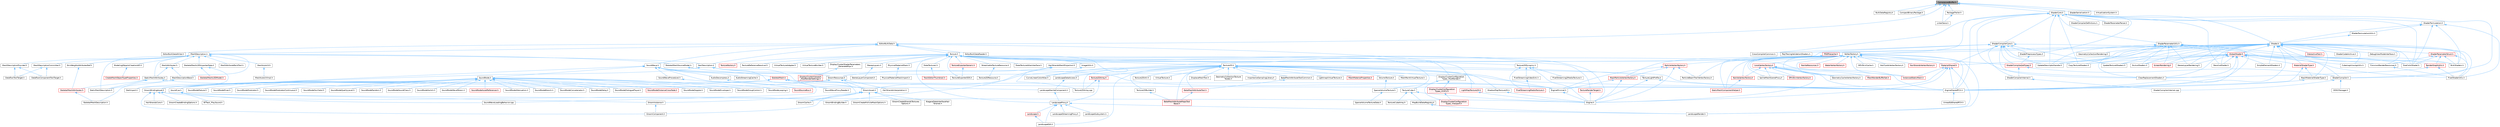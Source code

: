 digraph "CompressedBuffer.h"
{
 // INTERACTIVE_SVG=YES
 // LATEX_PDF_SIZE
  bgcolor="transparent";
  edge [fontname=Helvetica,fontsize=10,labelfontname=Helvetica,labelfontsize=10];
  node [fontname=Helvetica,fontsize=10,shape=box,height=0.2,width=0.4];
  Node1 [id="Node000001",label="CompressedBuffer.h",height=0.2,width=0.4,color="gray40", fillcolor="grey60", style="filled", fontcolor="black",tooltip=" "];
  Node1 -> Node2 [id="edge1_Node000001_Node000002",dir="back",color="steelblue1",style="solid",tooltip=" "];
  Node2 [id="Node000002",label="BulkDataRegistry.h",height=0.2,width=0.4,color="grey40", fillcolor="white", style="filled",URL="$da/db4/BulkDataRegistry_8h.html",tooltip=" "];
  Node1 -> Node3 [id="edge2_Node000001_Node000003",dir="back",color="steelblue1",style="solid",tooltip=" "];
  Node3 [id="Node000003",label="CompactBinaryPackage.h",height=0.2,width=0.4,color="grey40", fillcolor="white", style="filled",URL="$de/d7e/CompactBinaryPackage_8h.html",tooltip=" "];
  Node1 -> Node4 [id="edge3_Node000001_Node000004",dir="back",color="steelblue1",style="solid",tooltip=" "];
  Node4 [id="Node000004",label="EditorBulkData.h",height=0.2,width=0.4,color="grey40", fillcolor="white", style="filled",URL="$d1/d85/EditorBulkData_8h.html",tooltip=" "];
  Node4 -> Node5 [id="edge4_Node000004_Node000005",dir="back",color="steelblue1",style="solid",tooltip=" "];
  Node5 [id="Node000005",label="EditorBulkDataReader.h",height=0.2,width=0.4,color="grey40", fillcolor="white", style="filled",URL="$d0/d95/EditorBulkDataReader_8h.html",tooltip=" "];
  Node4 -> Node6 [id="edge5_Node000004_Node000006",dir="back",color="steelblue1",style="solid",tooltip=" "];
  Node6 [id="Node000006",label="EditorBulkDataWriter.h",height=0.2,width=0.4,color="grey40", fillcolor="white", style="filled",URL="$de/ddd/EditorBulkDataWriter_8h.html",tooltip=" "];
  Node4 -> Node7 [id="edge6_Node000004_Node000007",dir="back",color="steelblue1",style="solid",tooltip=" "];
  Node7 [id="Node000007",label="HairDescription.h",height=0.2,width=0.4,color="grey40", fillcolor="white", style="filled",URL="$df/d27/HairDescription_8h.html",tooltip=" "];
  Node7 -> Node8 [id="edge7_Node000007_Node000008",dir="back",color="steelblue1",style="solid",tooltip=" "];
  Node8 [id="Node000008",label="GroomAsset.h",height=0.2,width=0.4,color="grey40", fillcolor="white", style="filled",URL="$d8/df1/GroomAsset_8h.html",tooltip=" "];
  Node8 -> Node9 [id="edge8_Node000008_Node000009",dir="back",color="steelblue1",style="solid",tooltip=" "];
  Node9 [id="Node000009",label="GroomCache.h",height=0.2,width=0.4,color="grey40", fillcolor="white", style="filled",URL="$d7/d6e/GroomCache_8h.html",tooltip=" "];
  Node8 -> Node10 [id="edge9_Node000008_Node000010",dir="back",color="steelblue1",style="solid",tooltip=" "];
  Node10 [id="Node000010",label="GroomComponent.h",height=0.2,width=0.4,color="grey40", fillcolor="white", style="filled",URL="$de/d2e/GroomComponent_8h.html",tooltip=" "];
  Node8 -> Node11 [id="edge10_Node000008_Node000011",dir="back",color="steelblue1",style="solid",tooltip=" "];
  Node11 [id="Node000011",label="GroomCreateFollicleMaskOptions.h",height=0.2,width=0.4,color="grey40", fillcolor="white", style="filled",URL="$d7/d8b/GroomCreateFollicleMaskOptions_8h.html",tooltip=" "];
  Node8 -> Node12 [id="edge11_Node000008_Node000012",dir="back",color="steelblue1",style="solid",tooltip=" "];
  Node12 [id="Node000012",label="GroomCreateStrandsTextures\lOptions.h",height=0.2,width=0.4,color="grey40", fillcolor="white", style="filled",URL="$da/dfc/GroomCreateStrandsTexturesOptions_8h.html",tooltip=" "];
  Node8 -> Node13 [id="edge12_Node000008_Node000013",dir="back",color="steelblue1",style="solid",tooltip=" "];
  Node13 [id="Node000013",label="GroomInstance.h",height=0.2,width=0.4,color="grey40", fillcolor="white", style="filled",URL="$dd/d47/GroomInstance_8h.html",tooltip=" "];
  Node13 -> Node10 [id="edge13_Node000013_Node000010",dir="back",color="steelblue1",style="solid",tooltip=" "];
  Node8 -> Node14 [id="edge14_Node000008_Node000014",dir="back",color="steelblue1",style="solid",tooltip=" "];
  Node14 [id="Node000014",label="NiagaraDataInterfaceHair\lStrands.h",height=0.2,width=0.4,color="grey40", fillcolor="white", style="filled",URL="$da/dd2/NiagaraDataInterfaceHairStrands_8h.html",tooltip=" "];
  Node7 -> Node15 [id="edge15_Node000007_Node000015",dir="back",color="steelblue1",style="solid",tooltip=" "];
  Node15 [id="Node000015",label="GroomBindingAsset.h",height=0.2,width=0.4,color="grey40", fillcolor="white", style="filled",URL="$de/d26/GroomBindingAsset_8h.html",tooltip=" "];
  Node15 -> Node16 [id="edge16_Node000015_Node000016",dir="back",color="steelblue1",style="solid",tooltip=" "];
  Node16 [id="Node000016",label="GroomBindingBuilder.h",height=0.2,width=0.4,color="grey40", fillcolor="white", style="filled",URL="$d2/d2f/GroomBindingBuilder_8h.html",tooltip=" "];
  Node15 -> Node10 [id="edge17_Node000015_Node000010",dir="back",color="steelblue1",style="solid",tooltip=" "];
  Node15 -> Node17 [id="edge18_Node000015_Node000017",dir="back",color="steelblue1",style="solid",tooltip=" "];
  Node17 [id="Node000017",label="GroomCreateBindingOptions.h",height=0.2,width=0.4,color="grey40", fillcolor="white", style="filled",URL="$d5/dba/GroomCreateBindingOptions_8h.html",tooltip=" "];
  Node15 -> Node13 [id="edge19_Node000015_Node000013",dir="back",color="steelblue1",style="solid",tooltip=" "];
  Node15 -> Node18 [id="edge20_Node000015_Node000018",dir="back",color="steelblue1",style="solid",tooltip=" "];
  Node18 [id="Node000018",label="HairStrandsCore.h",height=0.2,width=0.4,color="grey40", fillcolor="white", style="filled",URL="$d7/def/HairStrandsCore_8h.html",tooltip=" "];
  Node7 -> Node9 [id="edge21_Node000007_Node000009",dir="back",color="steelblue1",style="solid",tooltip=" "];
  Node7 -> Node19 [id="edge22_Node000007_Node000019",dir="back",color="steelblue1",style="solid",tooltip=" "];
  Node19 [id="Node000019",label="GroomResources.h",height=0.2,width=0.4,color="grey40", fillcolor="white", style="filled",URL="$d0/d70/GroomResources_8h.html",tooltip=" "];
  Node19 -> Node8 [id="edge23_Node000019_Node000008",dir="back",color="steelblue1",style="solid",tooltip=" "];
  Node19 -> Node15 [id="edge24_Node000019_Node000015",dir="back",color="steelblue1",style="solid",tooltip=" "];
  Node19 -> Node20 [id="edge25_Node000019_Node000020",dir="back",color="steelblue1",style="solid",tooltip=" "];
  Node20 [id="Node000020",label="HairStrandsInterpolation.h",height=0.2,width=0.4,color="grey40", fillcolor="white", style="filled",URL="$de/dab/HairStrandsInterpolation_8h.html",tooltip=" "];
  Node4 -> Node21 [id="edge26_Node000004_Node000021",dir="back",color="steelblue1",style="solid",tooltip=" "];
  Node21 [id="Node000021",label="MeshDescription.h",height=0.2,width=0.4,color="grey40", fillcolor="white", style="filled",URL="$d5/d91/MeshDescription_8h.html",tooltip=" "];
  Node21 -> Node7 [id="edge27_Node000021_Node000007",dir="back",color="steelblue1",style="solid",tooltip=" "];
  Node21 -> Node22 [id="edge28_Node000021_Node000022",dir="back",color="steelblue1",style="solid",tooltip=" "];
  Node22 [id="Node000022",label="MeshAttributePaintTool.h",height=0.2,width=0.4,color="grey40", fillcolor="white", style="filled",URL="$d3/d29/MeshAttributePaintTool_8h.html",tooltip=" "];
  Node21 -> Node23 [id="edge29_Node000021_Node000023",dir="back",color="steelblue1",style="solid",tooltip=" "];
  Node23 [id="Node000023",label="MeshAttributes.h",height=0.2,width=0.4,color="grey40", fillcolor="white", style="filled",URL="$d8/d64/MeshAttributes_8h.html",tooltip=" "];
  Node23 -> Node24 [id="edge30_Node000023_Node000024",dir="back",color="steelblue1",style="solid",tooltip=" "];
  Node24 [id="Node000024",label="MeshDescriptionBase.h",height=0.2,width=0.4,color="grey40", fillcolor="white", style="filled",URL="$d3/d3c/MeshDescriptionBase_8h.html",tooltip=" "];
  Node24 -> Node25 [id="edge31_Node000024_Node000025",dir="back",color="steelblue1",style="solid",tooltip=" "];
  Node25 [id="Node000025",label="SkeletalMeshDescription.h",height=0.2,width=0.4,color="grey40", fillcolor="white", style="filled",URL="$d3/d6a/SkeletalMeshDescription_8h.html",tooltip=" "];
  Node24 -> Node26 [id="edge32_Node000024_Node000026",dir="back",color="steelblue1",style="solid",tooltip=" "];
  Node26 [id="Node000026",label="StaticMeshDescription.h",height=0.2,width=0.4,color="grey40", fillcolor="white", style="filled",URL="$d5/d71/StaticMeshDescription_8h.html",tooltip=" "];
  Node23 -> Node27 [id="edge33_Node000023_Node000027",dir="back",color="steelblue1",style="solid",tooltip=" "];
  Node27 [id="Node000027",label="StaticMeshAttributes.h",height=0.2,width=0.4,color="grey40", fillcolor="white", style="filled",URL="$dd/db4/StaticMeshAttributes_8h.html",tooltip=" "];
  Node27 -> Node28 [id="edge34_Node000027_Node000028",dir="back",color="steelblue1",style="solid",tooltip=" "];
  Node28 [id="Node000028",label="LandscapeNaniteComponent.h",height=0.2,width=0.4,color="grey40", fillcolor="white", style="filled",URL="$d0/de5/LandscapeNaniteComponent_8h.html",tooltip=" "];
  Node28 -> Node29 [id="edge35_Node000028_Node000029",dir="back",color="steelblue1",style="solid",tooltip=" "];
  Node29 [id="Node000029",label="LandscapeProxy.h",height=0.2,width=0.4,color="grey40", fillcolor="white", style="filled",URL="$db/dae/LandscapeProxy_8h.html",tooltip=" "];
  Node29 -> Node30 [id="edge36_Node000029_Node000030",dir="back",color="steelblue1",style="solid",tooltip=" "];
  Node30 [id="Node000030",label="Landscape.h",height=0.2,width=0.4,color="red", fillcolor="#FFF0F0", style="filled",URL="$d5/dd6/Landscape_8h.html",tooltip=" "];
  Node30 -> Node31 [id="edge37_Node000030_Node000031",dir="back",color="steelblue1",style="solid",tooltip=" "];
  Node31 [id="Node000031",label="LandscapeEdit.h",height=0.2,width=0.4,color="grey40", fillcolor="white", style="filled",URL="$df/d61/LandscapeEdit_8h.html",tooltip=" "];
  Node29 -> Node31 [id="edge38_Node000029_Node000031",dir="back",color="steelblue1",style="solid",tooltip=" "];
  Node29 -> Node36 [id="edge39_Node000029_Node000036",dir="back",color="steelblue1",style="solid",tooltip=" "];
  Node36 [id="Node000036",label="LandscapeRender.h",height=0.2,width=0.4,color="grey40", fillcolor="white", style="filled",URL="$df/d67/LandscapeRender_8h.html",tooltip=" "];
  Node29 -> Node37 [id="edge40_Node000029_Node000037",dir="back",color="steelblue1",style="solid",tooltip=" "];
  Node37 [id="Node000037",label="LandscapeStreamingProxy.h",height=0.2,width=0.4,color="grey40", fillcolor="white", style="filled",URL="$de/d5a/LandscapeStreamingProxy_8h.html",tooltip=" "];
  Node29 -> Node38 [id="edge41_Node000029_Node000038",dir="back",color="steelblue1",style="solid",tooltip=" "];
  Node38 [id="Node000038",label="LandscapeSubsystem.h",height=0.2,width=0.4,color="grey40", fillcolor="white", style="filled",URL="$d7/ddd/LandscapeSubsystem_8h.html",tooltip=" "];
  Node27 -> Node39 [id="edge42_Node000027_Node000039",dir="back",color="steelblue1",style="solid",tooltip=" "];
  Node39 [id="Node000039",label="SkeletalMeshAttributes.h",height=0.2,width=0.4,color="red", fillcolor="#FFF0F0", style="filled",URL="$df/d3f/SkeletalMeshAttributes_8h.html",tooltip=" "];
  Node39 -> Node25 [id="edge43_Node000039_Node000025",dir="back",color="steelblue1",style="solid",tooltip=" "];
  Node27 -> Node26 [id="edge44_Node000027_Node000026",dir="back",color="steelblue1",style="solid",tooltip=" "];
  Node21 -> Node42 [id="edge45_Node000021_Node000042",dir="back",color="steelblue1",style="solid",tooltip=" "];
  Node42 [id="Node000042",label="MeshAutoUV.h",height=0.2,width=0.4,color="grey40", fillcolor="white", style="filled",URL="$d4/db4/MeshAutoUV_8h.html",tooltip=" "];
  Node42 -> Node43 [id="edge46_Node000042_Node000043",dir="back",color="steelblue1",style="solid",tooltip=" "];
  Node43 [id="Node000043",label="MeshAutoUVImpl.h",height=0.2,width=0.4,color="grey40", fillcolor="white", style="filled",URL="$d2/ddc/MeshAutoUVImpl_8h.html",tooltip=" "];
  Node21 -> Node24 [id="edge47_Node000021_Node000024",dir="back",color="steelblue1",style="solid",tooltip=" "];
  Node21 -> Node44 [id="edge48_Node000021_Node000044",dir="back",color="steelblue1",style="solid",tooltip=" "];
  Node44 [id="Node000044",label="MeshDescriptionCommitter.h",height=0.2,width=0.4,color="grey40", fillcolor="white", style="filled",URL="$d0/dae/MeshDescriptionCommitter_8h.html",tooltip=" "];
  Node44 -> Node45 [id="edge49_Node000044_Node000045",dir="back",color="steelblue1",style="solid",tooltip=" "];
  Node45 [id="Node000045",label="DataflowComponentToolTarget.h",height=0.2,width=0.4,color="grey40", fillcolor="white", style="filled",URL="$d4/de8/DataflowComponentToolTarget_8h.html",tooltip=" "];
  Node44 -> Node46 [id="edge50_Node000044_Node000046",dir="back",color="steelblue1",style="solid",tooltip=" "];
  Node46 [id="Node000046",label="DataflowToolTarget.h",height=0.2,width=0.4,color="grey40", fillcolor="white", style="filled",URL="$d3/dd6/DataflowToolTarget_8h.html",tooltip=" "];
  Node21 -> Node47 [id="edge51_Node000021_Node000047",dir="back",color="steelblue1",style="solid",tooltip=" "];
  Node47 [id="Node000047",label="MeshDescriptionProvider.h",height=0.2,width=0.4,color="grey40", fillcolor="white", style="filled",URL="$da/db2/MeshDescriptionProvider_8h.html",tooltip=" "];
  Node47 -> Node45 [id="edge52_Node000047_Node000045",dir="back",color="steelblue1",style="solid",tooltip=" "];
  Node47 -> Node46 [id="edge53_Node000047_Node000046",dir="back",color="steelblue1",style="solid",tooltip=" "];
  Node21 -> Node48 [id="edge54_Node000021_Node000048",dir="back",color="steelblue1",style="solid",tooltip=" "];
  Node48 [id="Node000048",label="ModelingObjectsCreationAPI.h",height=0.2,width=0.4,color="grey40", fillcolor="white", style="filled",URL="$df/d4c/ModelingObjectsCreationAPI_8h.html",tooltip=" "];
  Node48 -> Node49 [id="edge55_Node000048_Node000049",dir="back",color="steelblue1",style="solid",tooltip=" "];
  Node49 [id="Node000049",label="CreateMeshObjectTypeProperties.h",height=0.2,width=0.4,color="red", fillcolor="#FFF0F0", style="filled",URL="$d9/d04/CreateMeshObjectTypeProperties_8h.html",tooltip=" "];
  Node21 -> Node71 [id="edge56_Node000021_Node000071",dir="back",color="steelblue1",style="solid",tooltip=" "];
  Node71 [id="Node000071",label="SkeletalMeshLODImporterData.h",height=0.2,width=0.4,color="grey40", fillcolor="white", style="filled",URL="$de/dc6/SkeletalMeshLODImporterData_8h.html",tooltip=" "];
  Node71 -> Node72 [id="edge57_Node000071_Node000072",dir="back",color="steelblue1",style="solid",tooltip=" "];
  Node72 [id="Node000072",label="SkelImport.h",height=0.2,width=0.4,color="grey40", fillcolor="white", style="filled",URL="$d2/d8b/SkelImport_8h.html",tooltip=" "];
  Node71 -> Node73 [id="edge58_Node000071_Node000073",dir="back",color="steelblue1",style="solid",tooltip=" "];
  Node73 [id="Node000073",label="SkeletalMeshLODModel.h",height=0.2,width=0.4,color="red", fillcolor="#FFF0F0", style="filled",URL="$d2/d34/SkeletalMeshLODModel_8h.html",tooltip=" "];
  Node21 -> Node75 [id="edge59_Node000021_Node000075",dir="back",color="steelblue1",style="solid",tooltip=" "];
  Node75 [id="Node000075",label="SkeletalMeshSourceModel.h",height=0.2,width=0.4,color="grey40", fillcolor="white", style="filled",URL="$d0/dc6/SkeletalMeshSourceModel_8h.html",tooltip=" "];
  Node75 -> Node76 [id="edge60_Node000075_Node000076",dir="back",color="steelblue1",style="solid",tooltip=" "];
  Node76 [id="Node000076",label="SkeletalMesh.h",height=0.2,width=0.4,color="red", fillcolor="#FFF0F0", style="filled",URL="$d6/de7/SkeletalMesh_8h.html",tooltip=" "];
  Node76 -> Node83 [id="edge61_Node000076_Node000083",dir="back",color="steelblue1",style="solid",tooltip=" "];
  Node83 [id="Node000083",label="EngineMinimal.h",height=0.2,width=0.4,color="grey40", fillcolor="white", style="filled",URL="$d0/d2c/EngineMinimal_8h.html",tooltip=" "];
  Node83 -> Node84 [id="edge62_Node000083_Node000084",dir="back",color="steelblue1",style="solid",tooltip=" "];
  Node84 [id="Node000084",label="Engine.h",height=0.2,width=0.4,color="grey40", fillcolor="white", style="filled",URL="$d1/d34/Public_2Engine_8h.html",tooltip=" "];
  Node76 -> Node85 [id="edge63_Node000076_Node000085",dir="back",color="steelblue1",style="solid",tooltip=" "];
  Node85 [id="Node000085",label="EngineSharedPCH.h",height=0.2,width=0.4,color="grey40", fillcolor="white", style="filled",URL="$dc/dbb/EngineSharedPCH_8h.html",tooltip=" "];
  Node85 -> Node86 [id="edge64_Node000085_Node000086",dir="back",color="steelblue1",style="solid",tooltip=" "];
  Node86 [id="Node000086",label="UnrealEdSharedPCH.h",height=0.2,width=0.4,color="grey40", fillcolor="white", style="filled",URL="$d1/de6/UnrealEdSharedPCH_8h.html",tooltip=" "];
  Node76 -> Node8 [id="edge65_Node000076_Node000008",dir="back",color="steelblue1",style="solid",tooltip=" "];
  Node76 -> Node15 [id="edge66_Node000076_Node000015",dir="back",color="steelblue1",style="solid",tooltip=" "];
  Node76 -> Node72 [id="edge67_Node000076_Node000072",dir="back",color="steelblue1",style="solid",tooltip=" "];
  Node21 -> Node108 [id="edge68_Node000021_Node000108",dir="back",color="steelblue1",style="solid",tooltip=" "];
  Node108 [id="Node000108",label="SkinWeightsAttributesRef.h",height=0.2,width=0.4,color="grey40", fillcolor="white", style="filled",URL="$d8/dc2/SkinWeightsAttributesRef_8h.html",tooltip=" "];
  Node108 -> Node39 [id="edge69_Node000108_Node000039",dir="back",color="steelblue1",style="solid",tooltip=" "];
  Node21 -> Node27 [id="edge70_Node000021_Node000027",dir="back",color="steelblue1",style="solid",tooltip=" "];
  Node21 -> Node26 [id="edge71_Node000021_Node000026",dir="back",color="steelblue1",style="solid",tooltip=" "];
  Node4 -> Node109 [id="edge72_Node000004_Node000109",dir="back",color="steelblue1",style="solid",tooltip=" "];
  Node109 [id="Node000109",label="SoundWave.h",height=0.2,width=0.4,color="grey40", fillcolor="white", style="filled",URL="$d3/d6d/SoundWave_8h.html",tooltip=" "];
  Node109 -> Node110 [id="edge73_Node000109_Node000110",dir="back",color="steelblue1",style="solid",tooltip=" "];
  Node110 [id="Node000110",label="AudioDecompress.h",height=0.2,width=0.4,color="grey40", fillcolor="white", style="filled",URL="$d9/dfd/AudioDecompress_8h.html",tooltip=" "];
  Node110 -> Node111 [id="edge74_Node000110_Node000111",dir="back",color="steelblue1",style="solid",tooltip=" "];
  Node111 [id="Node000111",label="SoundWaveProxyReader.h",height=0.2,width=0.4,color="grey40", fillcolor="white", style="filled",URL="$d1/d23/SoundWaveProxyReader_8h.html",tooltip=" "];
  Node109 -> Node112 [id="edge75_Node000109_Node000112",dir="back",color="steelblue1",style="solid",tooltip=" "];
  Node112 [id="Node000112",label="AudioStreamingCache.h",height=0.2,width=0.4,color="grey40", fillcolor="white", style="filled",URL="$d2/dc1/AudioStreamingCache_8h.html",tooltip=" "];
  Node109 -> Node83 [id="edge76_Node000109_Node000083",dir="back",color="steelblue1",style="solid",tooltip=" "];
  Node109 -> Node85 [id="edge77_Node000109_Node000085",dir="back",color="steelblue1",style="solid",tooltip=" "];
  Node109 -> Node113 [id="edge78_Node000109_Node000113",dir="back",color="steelblue1",style="solid",tooltip=" "];
  Node113 [id="Node000113",label="SoundCue.h",height=0.2,width=0.4,color="grey40", fillcolor="white", style="filled",URL="$d8/d0b/SoundCue_8h.html",tooltip=" "];
  Node113 -> Node114 [id="edge79_Node000113_Node000114",dir="back",color="steelblue1",style="solid",tooltip=" "];
  Node114 [id="Node000114",label="BTTask_PlaySound.h",height=0.2,width=0.4,color="grey40", fillcolor="white", style="filled",URL="$d8/d54/BTTask__PlaySound_8h.html",tooltip=" "];
  Node113 -> Node84 [id="edge80_Node000113_Node000084",dir="back",color="steelblue1",style="solid",tooltip=" "];
  Node113 -> Node115 [id="edge81_Node000113_Node000115",dir="back",color="steelblue1",style="solid",tooltip=" "];
  Node115 [id="Node000115",label="SoundWaveLoadingBehavior.cpp",height=0.2,width=0.4,color="grey40", fillcolor="white", style="filled",URL="$d7/d95/SoundWaveLoadingBehavior_8cpp.html",tooltip=" "];
  Node109 -> Node116 [id="edge82_Node000109_Node000116",dir="back",color="steelblue1",style="solid",tooltip=" "];
  Node116 [id="Node000116",label="SoundNode.h",height=0.2,width=0.4,color="grey40", fillcolor="white", style="filled",URL="$da/d8b/SoundNode_8h.html",tooltip=" "];
  Node116 -> Node113 [id="edge83_Node000116_Node000113",dir="back",color="steelblue1",style="solid",tooltip=" "];
  Node116 -> Node117 [id="edge84_Node000116_Node000117",dir="back",color="steelblue1",style="solid",tooltip=" "];
  Node117 [id="Node000117",label="SoundNodeAssetReferencer.h",height=0.2,width=0.4,color="red", fillcolor="#FFF0F0", style="filled",URL="$d8/d71/SoundNodeAssetReferencer_8h.html",tooltip=" "];
  Node116 -> Node119 [id="edge85_Node000116_Node000119",dir="back",color="steelblue1",style="solid",tooltip=" "];
  Node119 [id="Node000119",label="SoundNodeAttenuation.h",height=0.2,width=0.4,color="grey40", fillcolor="white", style="filled",URL="$d0/d9d/SoundNodeAttenuation_8h.html",tooltip=" "];
  Node116 -> Node120 [id="edge86_Node000116_Node000120",dir="back",color="steelblue1",style="solid",tooltip=" "];
  Node120 [id="Node000120",label="SoundNodeBranch.h",height=0.2,width=0.4,color="grey40", fillcolor="white", style="filled",URL="$da/d79/SoundNodeBranch_8h.html",tooltip=" "];
  Node116 -> Node121 [id="edge87_Node000116_Node000121",dir="back",color="steelblue1",style="solid",tooltip=" "];
  Node121 [id="Node000121",label="SoundNodeConcatenator.h",height=0.2,width=0.4,color="grey40", fillcolor="white", style="filled",URL="$da/d65/SoundNodeConcatenator_8h.html",tooltip=" "];
  Node116 -> Node122 [id="edge88_Node000116_Node000122",dir="back",color="steelblue1",style="solid",tooltip=" "];
  Node122 [id="Node000122",label="SoundNodeDelay.h",height=0.2,width=0.4,color="grey40", fillcolor="white", style="filled",URL="$d2/d23/SoundNodeDelay_8h.html",tooltip=" "];
  Node116 -> Node123 [id="edge89_Node000116_Node000123",dir="back",color="steelblue1",style="solid",tooltip=" "];
  Node123 [id="Node000123",label="SoundNodeDialoguePlayer.h",height=0.2,width=0.4,color="grey40", fillcolor="white", style="filled",URL="$d5/dd3/SoundNodeDialoguePlayer_8h.html",tooltip=" "];
  Node116 -> Node124 [id="edge90_Node000116_Node000124",dir="back",color="steelblue1",style="solid",tooltip=" "];
  Node124 [id="Node000124",label="SoundNodeDistanceCrossFade.h",height=0.2,width=0.4,color="red", fillcolor="#FFF0F0", style="filled",URL="$df/da7/SoundNodeDistanceCrossFade_8h.html",tooltip=" "];
  Node116 -> Node126 [id="edge91_Node000116_Node000126",dir="back",color="steelblue1",style="solid",tooltip=" "];
  Node126 [id="Node000126",label="SoundNodeDoppler.h",height=0.2,width=0.4,color="grey40", fillcolor="white", style="filled",URL="$d1/d51/SoundNodeDoppler_8h.html",tooltip=" "];
  Node116 -> Node127 [id="edge92_Node000116_Node000127",dir="back",color="steelblue1",style="solid",tooltip=" "];
  Node127 [id="Node000127",label="SoundNodeEnveloper.h",height=0.2,width=0.4,color="grey40", fillcolor="white", style="filled",URL="$d8/db7/SoundNodeEnveloper_8h.html",tooltip=" "];
  Node116 -> Node128 [id="edge93_Node000116_Node000128",dir="back",color="steelblue1",style="solid",tooltip=" "];
  Node128 [id="Node000128",label="SoundNodeGroupControl.h",height=0.2,width=0.4,color="grey40", fillcolor="white", style="filled",URL="$d6/db7/SoundNodeGroupControl_8h.html",tooltip=" "];
  Node116 -> Node129 [id="edge94_Node000116_Node000129",dir="back",color="steelblue1",style="solid",tooltip=" "];
  Node129 [id="Node000129",label="SoundNodeLooping.h",height=0.2,width=0.4,color="grey40", fillcolor="white", style="filled",URL="$d5/dcc/SoundNodeLooping_8h.html",tooltip=" "];
  Node116 -> Node130 [id="edge95_Node000116_Node000130",dir="back",color="steelblue1",style="solid",tooltip=" "];
  Node130 [id="Node000130",label="SoundNodeMature.h",height=0.2,width=0.4,color="grey40", fillcolor="white", style="filled",URL="$d0/d81/SoundNodeMature_8h.html",tooltip=" "];
  Node116 -> Node131 [id="edge96_Node000116_Node000131",dir="back",color="steelblue1",style="solid",tooltip=" "];
  Node131 [id="Node000131",label="SoundNodeMixer.h",height=0.2,width=0.4,color="grey40", fillcolor="white", style="filled",URL="$d5/d94/SoundNodeMixer_8h.html",tooltip=" "];
  Node116 -> Node132 [id="edge97_Node000116_Node000132",dir="back",color="steelblue1",style="solid",tooltip=" "];
  Node132 [id="Node000132",label="SoundNodeModulator.h",height=0.2,width=0.4,color="grey40", fillcolor="white", style="filled",URL="$d6/dab/SoundNodeModulator_8h.html",tooltip=" "];
  Node116 -> Node133 [id="edge98_Node000116_Node000133",dir="back",color="steelblue1",style="solid",tooltip=" "];
  Node133 [id="Node000133",label="SoundNodeModulatorContinuous.h",height=0.2,width=0.4,color="grey40", fillcolor="white", style="filled",URL="$d4/ddb/SoundNodeModulatorContinuous_8h.html",tooltip=" "];
  Node116 -> Node134 [id="edge99_Node000116_Node000134",dir="back",color="steelblue1",style="solid",tooltip=" "];
  Node134 [id="Node000134",label="SoundNodeOscillator.h",height=0.2,width=0.4,color="grey40", fillcolor="white", style="filled",URL="$d4/d80/SoundNodeOscillator_8h.html",tooltip=" "];
  Node116 -> Node135 [id="edge100_Node000116_Node000135",dir="back",color="steelblue1",style="solid",tooltip=" "];
  Node135 [id="Node000135",label="SoundNodeQualityLevel.h",height=0.2,width=0.4,color="grey40", fillcolor="white", style="filled",URL="$db/d51/SoundNodeQualityLevel_8h.html",tooltip=" "];
  Node116 -> Node136 [id="edge101_Node000116_Node000136",dir="back",color="steelblue1",style="solid",tooltip=" "];
  Node136 [id="Node000136",label="SoundNodeRandom.h",height=0.2,width=0.4,color="grey40", fillcolor="white", style="filled",URL="$da/d39/SoundNodeRandom_8h.html",tooltip=" "];
  Node116 -> Node137 [id="edge102_Node000116_Node000137",dir="back",color="steelblue1",style="solid",tooltip=" "];
  Node137 [id="Node000137",label="SoundNodeSoundClass.h",height=0.2,width=0.4,color="grey40", fillcolor="white", style="filled",URL="$d8/dd0/SoundNodeSoundClass_8h.html",tooltip=" "];
  Node116 -> Node138 [id="edge103_Node000116_Node000138",dir="back",color="steelblue1",style="solid",tooltip=" "];
  Node138 [id="Node000138",label="SoundNodeSwitch.h",height=0.2,width=0.4,color="grey40", fillcolor="white", style="filled",URL="$d2/de4/SoundNodeSwitch_8h.html",tooltip=" "];
  Node116 -> Node139 [id="edge104_Node000116_Node000139",dir="back",color="steelblue1",style="solid",tooltip=" "];
  Node139 [id="Node000139",label="SoundNodeWaveParam.h",height=0.2,width=0.4,color="grey40", fillcolor="white", style="filled",URL="$d4/d82/SoundNodeWaveParam_8h.html",tooltip=" "];
  Node109 -> Node115 [id="edge105_Node000109_Node000115",dir="back",color="steelblue1",style="solid",tooltip=" "];
  Node109 -> Node140 [id="edge106_Node000109_Node000140",dir="back",color="steelblue1",style="solid",tooltip=" "];
  Node140 [id="Node000140",label="SoundWaveProcedural.h",height=0.2,width=0.4,color="grey40", fillcolor="white", style="filled",URL="$d8/d4f/SoundWaveProcedural_8h.html",tooltip=" "];
  Node140 -> Node141 [id="edge107_Node000140_Node000141",dir="back",color="steelblue1",style="solid",tooltip=" "];
  Node141 [id="Node000141",label="SoundSourceBus.h",height=0.2,width=0.4,color="red", fillcolor="#FFF0F0", style="filled",URL="$d3/d51/SoundSourceBus_8h.html",tooltip=" "];
  Node4 -> Node147 [id="edge108_Node000004_Node000147",dir="back",color="steelblue1",style="solid",tooltip=" "];
  Node147 [id="Node000147",label="SparseVolumeTexture.h",height=0.2,width=0.4,color="grey40", fillcolor="white", style="filled",URL="$d4/df8/SparseVolumeTexture_8h.html",tooltip=" "];
  Node147 -> Node148 [id="edge109_Node000147_Node000148",dir="back",color="steelblue1",style="solid",tooltip=" "];
  Node148 [id="Node000148",label="SparseVolumeTextureData.h",height=0.2,width=0.4,color="grey40", fillcolor="white", style="filled",URL="$db/dcc/SparseVolumeTextureData_8h.html",tooltip=" "];
  Node4 -> Node149 [id="edge110_Node000004_Node000149",dir="back",color="steelblue1",style="solid",tooltip=" "];
  Node149 [id="Node000149",label="Texture.h",height=0.2,width=0.4,color="grey40", fillcolor="white", style="filled",URL="$d9/dbf/Texture_8h.html",tooltip=" "];
  Node149 -> Node150 [id="edge111_Node000149_Node000150",dir="back",color="steelblue1",style="solid",tooltip=" "];
  Node150 [id="Node000150",label="CurveLinearColorAtlas.h",height=0.2,width=0.4,color="grey40", fillcolor="white", style="filled",URL="$dd/d63/CurveLinearColorAtlas_8h.html",tooltip=" "];
  Node149 -> Node151 [id="edge112_Node000149_Node000151",dir="back",color="steelblue1",style="solid",tooltip=" "];
  Node151 [id="Node000151",label="DisplayClusterConfiguration\lTypes_PostRender.h",height=0.2,width=0.4,color="grey40", fillcolor="white", style="filled",URL="$d1/d0d/DisplayClusterConfigurationTypes__PostRender_8h.html",tooltip=" "];
  Node151 -> Node152 [id="edge113_Node000151_Node000152",dir="back",color="steelblue1",style="solid",tooltip=" "];
  Node152 [id="Node000152",label="DisplayClusterConfiguration\lTypes_ICVFX.h",height=0.2,width=0.4,color="red", fillcolor="#FFF0F0", style="filled",URL="$d3/dc4/DisplayClusterConfigurationTypes__ICVFX_8h.html",tooltip=" "];
  Node152 -> Node163 [id="edge114_Node000152_Node000163",dir="back",color="steelblue1",style="solid",tooltip=" "];
  Node163 [id="Node000163",label="DisplayClusterConfiguration\lTypes_Viewport.h",height=0.2,width=0.4,color="red", fillcolor="#FFF0F0", style="filled",URL="$d1/d6b/DisplayClusterConfigurationTypes__Viewport_8h.html",tooltip=" "];
  Node151 -> Node163 [id="edge115_Node000151_Node000163",dir="back",color="steelblue1",style="solid",tooltip=" "];
  Node149 -> Node165 [id="edge116_Node000149_Node000165",dir="back",color="steelblue1",style="solid",tooltip=" "];
  Node165 [id="Node000165",label="DisplayClusterShaderParameters\l_GenerateMips.h",height=0.2,width=0.4,color="grey40", fillcolor="white", style="filled",URL="$dc/dec/DisplayClusterShaderParameters__GenerateMips_8h.html",tooltip=" "];
  Node165 -> Node166 [id="edge117_Node000165_Node000166",dir="back",color="steelblue1",style="solid",tooltip=" "];
  Node166 [id="Node000166",label="DisplayClusterViewport\l_PostRenderSettings.h",height=0.2,width=0.4,color="red", fillcolor="#FFF0F0", style="filled",URL="$df/dfc/DisplayClusterViewport__PostRenderSettings_8h.html",tooltip=" "];
  Node149 -> Node84 [id="edge118_Node000149_Node000084",dir="back",color="steelblue1",style="solid",tooltip=" "];
  Node149 -> Node85 [id="edge119_Node000149_Node000085",dir="back",color="steelblue1",style="solid",tooltip=" "];
  Node149 -> Node172 [id="edge120_Node000149_Node000172",dir="back",color="steelblue1",style="solid",tooltip=" "];
  Node172 [id="Node000172",label="IStereoLayers.h",height=0.2,width=0.4,color="grey40", fillcolor="white", style="filled",URL="$dd/d40/IStereoLayers_8h.html",tooltip=" "];
  Node172 -> Node173 [id="edge121_Node000172_Node000173",dir="back",color="steelblue1",style="solid",tooltip=" "];
  Node173 [id="Node000173",label="StereoLayerComponent.h",height=0.2,width=0.4,color="grey40", fillcolor="white", style="filled",URL="$db/d10/StereoLayerComponent_8h.html",tooltip=" "];
  Node149 -> Node174 [id="edge122_Node000149_Node000174",dir="back",color="steelblue1",style="solid",tooltip=" "];
  Node174 [id="Node000174",label="ImageUtils.h",height=0.2,width=0.4,color="grey40", fillcolor="white", style="filled",URL="$d7/dc9/ImageUtils_8h.html",tooltip=" "];
  Node174 -> Node175 [id="edge123_Node000174_Node000175",dir="back",color="steelblue1",style="solid",tooltip=" "];
  Node175 [id="Node000175",label="Texture2DArray.cpp",height=0.2,width=0.4,color="grey40", fillcolor="white", style="filled",URL="$d7/d13/Texture2DArray_8cpp.html",tooltip=" "];
  Node149 -> Node29 [id="edge124_Node000149_Node000029",dir="back",color="steelblue1",style="solid",tooltip=" "];
  Node149 -> Node176 [id="edge125_Node000149_Node000176",dir="back",color="steelblue1",style="solid",tooltip=" "];
  Node176 [id="Node000176",label="PhysicalMaterialMask.h",height=0.2,width=0.4,color="grey40", fillcolor="white", style="filled",URL="$da/df8/PhysicalMaterialMask_8h.html",tooltip=" "];
  Node176 -> Node177 [id="edge126_Node000176_Node000177",dir="back",color="steelblue1",style="solid",tooltip=" "];
  Node177 [id="Node000177",label="PhysicalMaterialMaskImport.h",height=0.2,width=0.4,color="grey40", fillcolor="white", style="filled",URL="$d8/de7/PhysicalMaterialMaskImport_8h.html",tooltip=" "];
  Node149 -> Node178 [id="edge127_Node000149_Node000178",dir="back",color="steelblue1",style="solid",tooltip=" "];
  Node178 [id="Node000178",label="SlateTextureAtlasInterface.h",height=0.2,width=0.4,color="grey40", fillcolor="white", style="filled",URL="$d0/d3a/SlateTextureAtlasInterface_8h.html",tooltip=" "];
  Node149 -> Node179 [id="edge128_Node000149_Node000179",dir="back",color="steelblue1",style="solid",tooltip=" "];
  Node179 [id="Node000179",label="SlateTextures.h",height=0.2,width=0.4,color="grey40", fillcolor="white", style="filled",URL="$df/d06/SlateTextures_8h.html",tooltip=" "];
  Node179 -> Node180 [id="edge129_Node000179_Node000180",dir="back",color="steelblue1",style="solid",tooltip=" "];
  Node180 [id="Node000180",label="TrackEditorThumbnail.h",height=0.2,width=0.4,color="red", fillcolor="#FFF0F0", style="filled",URL="$d6/d44/TrackEditorThumbnail_8h.html",tooltip=" "];
  Node149 -> Node183 [id="edge130_Node000149_Node000183",dir="back",color="steelblue1",style="solid",tooltip=" "];
  Node183 [id="Node000183",label="StreamableTextureResource.h",height=0.2,width=0.4,color="grey40", fillcolor="white", style="filled",URL="$dd/d72/StreamableTextureResource_8h.html",tooltip=" "];
  Node183 -> Node184 [id="edge131_Node000183_Node000184",dir="back",color="steelblue1",style="solid",tooltip=" "];
  Node184 [id="Node000184",label="Texture2DResource.h",height=0.2,width=0.4,color="grey40", fillcolor="white", style="filled",URL="$d1/df7/Texture2DResource_8h.html",tooltip=" "];
  Node149 -> Node185 [id="edge132_Node000149_Node000185",dir="back",color="steelblue1",style="solid",tooltip=" "];
  Node185 [id="Node000185",label="Texture2D.h",height=0.2,width=0.4,color="grey40", fillcolor="white", style="filled",URL="$d5/d6f/Texture2D_8h.html",tooltip=" "];
  Node185 -> Node97 [id="edge133_Node000185_Node000097",dir="back",color="steelblue1",style="solid",tooltip=" "];
  Node97 [id="Node000097",label="BakeMeshAttributeMapsTool\lBase.h",height=0.2,width=0.4,color="red", fillcolor="#FFF0F0", style="filled",URL="$dc/d68/BakeMeshAttributeMapsToolBase_8h.html",tooltip=" "];
  Node185 -> Node96 [id="edge134_Node000185_Node000096",dir="back",color="steelblue1",style="solid",tooltip=" "];
  Node96 [id="Node000096",label="BakeMeshAttributeTool.h",height=0.2,width=0.4,color="red", fillcolor="#FFF0F0", style="filled",URL="$d0/d82/BakeMeshAttributeTool_8h.html",tooltip=" "];
  Node96 -> Node97 [id="edge135_Node000096_Node000097",dir="back",color="steelblue1",style="solid",tooltip=" "];
  Node185 -> Node186 [id="edge136_Node000185_Node000186",dir="back",color="steelblue1",style="solid",tooltip=" "];
  Node186 [id="Node000186",label="BakeMeshAttributeToolCommon.h",height=0.2,width=0.4,color="grey40", fillcolor="white", style="filled",URL="$d8/d75/BakeMeshAttributeToolCommon_8h.html",tooltip=" "];
  Node186 -> Node96 [id="edge137_Node000186_Node000096",dir="back",color="steelblue1",style="solid",tooltip=" "];
  Node185 -> Node150 [id="edge138_Node000185_Node000150",dir="back",color="steelblue1",style="solid",tooltip=" "];
  Node185 -> Node187 [id="edge139_Node000185_Node000187",dir="back",color="steelblue1",style="solid",tooltip=" "];
  Node187 [id="Node000187",label="DisplaceMeshTool.h",height=0.2,width=0.4,color="grey40", fillcolor="white", style="filled",URL="$da/d28/DisplaceMeshTool_8h.html",tooltip=" "];
  Node185 -> Node151 [id="edge140_Node000185_Node000151",dir="back",color="steelblue1",style="solid",tooltip=" "];
  Node185 -> Node83 [id="edge141_Node000185_Node000083",dir="back",color="steelblue1",style="solid",tooltip=" "];
  Node185 -> Node85 [id="edge142_Node000185_Node000085",dir="back",color="steelblue1",style="solid",tooltip=" "];
  Node185 -> Node188 [id="edge143_Node000185_Node000188",dir="back",color="steelblue1",style="solid",tooltip=" "];
  Node188 [id="Node000188",label="GeometryCollectionTexture\lNodes.h",height=0.2,width=0.4,color="grey40", fillcolor="white", style="filled",URL="$d5/d81/GeometryCollectionTextureNodes_8h.html",tooltip=" "];
  Node185 -> Node189 [id="edge144_Node000185_Node000189",dir="back",color="steelblue1",style="solid",tooltip=" "];
  Node189 [id="Node000189",label="ImportanceSamplingLibrary.h",height=0.2,width=0.4,color="grey40", fillcolor="white", style="filled",URL="$d4/dd0/ImportanceSamplingLibrary_8h.html",tooltip=" "];
  Node185 -> Node190 [id="edge145_Node000185_Node000190",dir="back",color="steelblue1",style="solid",tooltip=" "];
  Node190 [id="Node000190",label="LandscapeDataAccess.h",height=0.2,width=0.4,color="grey40", fillcolor="white", style="filled",URL="$d0/d23/LandscapeDataAccess_8h.html",tooltip=" "];
  Node190 -> Node28 [id="edge146_Node000190_Node000028",dir="back",color="steelblue1",style="solid",tooltip=" "];
  Node185 -> Node31 [id="edge147_Node000185_Node000031",dir="back",color="steelblue1",style="solid",tooltip=" "];
  Node185 -> Node191 [id="edge148_Node000185_Node000191",dir="back",color="steelblue1",style="solid",tooltip=" "];
  Node191 [id="Node000191",label="LightMapTexture2D.h",height=0.2,width=0.4,color="red", fillcolor="#FFF0F0", style="filled",URL="$d4/ddb/LightMapTexture2D_8h.html",tooltip=" "];
  Node191 -> Node84 [id="edge149_Node000191_Node000084",dir="back",color="steelblue1",style="solid",tooltip=" "];
  Node185 -> Node198 [id="edge150_Node000185_Node000198",dir="back",color="steelblue1",style="solid",tooltip=" "];
  Node198 [id="Node000198",label="LightmapVirtualTexture.h",height=0.2,width=0.4,color="grey40", fillcolor="white", style="filled",URL="$dc/d33/LightmapVirtualTexture_8h.html",tooltip=" "];
  Node185 -> Node199 [id="edge151_Node000185_Node000199",dir="back",color="steelblue1",style="solid",tooltip=" "];
  Node199 [id="Node000199",label="MeshMaterialProperties.h",height=0.2,width=0.4,color="red", fillcolor="#FFF0F0", style="filled",URL="$d3/dde/MeshMaterialProperties_8h.html",tooltip=" "];
  Node185 -> Node213 [id="edge152_Node000185_Node000213",dir="back",color="steelblue1",style="solid",tooltip=" "];
  Node213 [id="Node000213",label="MeshPaintVirtualTexture.h",height=0.2,width=0.4,color="grey40", fillcolor="white", style="filled",URL="$db/df0/MeshPaintVirtualTexture_8h.html",tooltip=" "];
  Node185 -> Node214 [id="edge153_Node000185_Node000214",dir="back",color="steelblue1",style="solid",tooltip=" "];
  Node214 [id="Node000214",label="ShadowMapTexture2D.h",height=0.2,width=0.4,color="grey40", fillcolor="white", style="filled",URL="$d3/db2/ShadowMapTexture2D_8h.html",tooltip=" "];
  Node214 -> Node84 [id="edge154_Node000214_Node000084",dir="back",color="steelblue1",style="solid",tooltip=" "];
  Node185 -> Node175 [id="edge155_Node000185_Node000175",dir="back",color="steelblue1",style="solid",tooltip=" "];
  Node185 -> Node215 [id="edge156_Node000185_Node000215",dir="back",color="steelblue1",style="solid",tooltip=" "];
  Node215 [id="Node000215",label="Texture2DArray.h",height=0.2,width=0.4,color="red", fillcolor="#FFF0F0", style="filled",URL="$d9/df3/Texture2DArray_8h.html",tooltip=" "];
  Node215 -> Node29 [id="edge157_Node000215_Node000029",dir="back",color="steelblue1",style="solid",tooltip=" "];
  Node215 -> Node175 [id="edge158_Node000215_Node000175",dir="back",color="steelblue1",style="solid",tooltip=" "];
  Node185 -> Node218 [id="edge159_Node000185_Node000218",dir="back",color="steelblue1",style="solid",tooltip=" "];
  Node218 [id="Node000218",label="Texture2DBuilder.h",height=0.2,width=0.4,color="grey40", fillcolor="white", style="filled",URL="$d9/d6e/Texture2DBuilder_8h.html",tooltip=" "];
  Node218 -> Node97 [id="edge160_Node000218_Node000097",dir="back",color="steelblue1",style="solid",tooltip=" "];
  Node185 -> Node219 [id="edge161_Node000185_Node000219",dir="back",color="steelblue1",style="solid",tooltip=" "];
  Node219 [id="Node000219",label="Texture2DUtil.h",height=0.2,width=0.4,color="grey40", fillcolor="white", style="filled",URL="$d5/d41/Texture2DUtil_8h.html",tooltip=" "];
  Node185 -> Node220 [id="edge162_Node000185_Node000220",dir="back",color="steelblue1",style="solid",tooltip=" "];
  Node220 [id="Node000220",label="TextureLightProfile.h",height=0.2,width=0.4,color="grey40", fillcolor="white", style="filled",URL="$de/dee/TextureLightProfile_8h.html",tooltip=" "];
  Node220 -> Node84 [id="edge163_Node000220_Node000084",dir="back",color="steelblue1",style="solid",tooltip=" "];
  Node220 -> Node85 [id="edge164_Node000220_Node000085",dir="back",color="steelblue1",style="solid",tooltip=" "];
  Node185 -> Node221 [id="edge165_Node000185_Node000221",dir="back",color="steelblue1",style="solid",tooltip=" "];
  Node221 [id="Node000221",label="VirtualTexture.h",height=0.2,width=0.4,color="grey40", fillcolor="white", style="filled",URL="$df/d43/VirtualTexture_8h.html",tooltip=" "];
  Node185 -> Node222 [id="edge166_Node000185_Node000222",dir="back",color="steelblue1",style="solid",tooltip=" "];
  Node222 [id="Node000222",label="VolumeTexture.h",height=0.2,width=0.4,color="grey40", fillcolor="white", style="filled",URL="$d5/d6a/VolumeTexture_8h.html",tooltip=" "];
  Node222 -> Node147 [id="edge167_Node000222_Node000147",dir="back",color="steelblue1",style="solid",tooltip=" "];
  Node149 -> Node223 [id="edge168_Node000149_Node000223",dir="back",color="steelblue1",style="solid",tooltip=" "];
  Node223 [id="Node000223",label="Texture2DDynamic.h",height=0.2,width=0.4,color="grey40", fillcolor="white", style="filled",URL="$db/da2/Texture2DDynamic_8h.html",tooltip=" "];
  Node223 -> Node84 [id="edge169_Node000223_Node000084",dir="back",color="steelblue1",style="solid",tooltip=" "];
  Node223 -> Node224 [id="edge170_Node000223_Node000224",dir="back",color="steelblue1",style="solid",tooltip=" "];
  Node224 [id="Node000224",label="PixelStreaming2MediaTexture.h",height=0.2,width=0.4,color="grey40", fillcolor="white", style="filled",URL="$d6/d20/PixelStreaming2MediaTexture_8h.html",tooltip=" "];
  Node223 -> Node225 [id="edge171_Node000223_Node000225",dir="back",color="steelblue1",style="solid",tooltip=" "];
  Node225 [id="Node000225",label="PixelStreamingMediaTexture.h",height=0.2,width=0.4,color="red", fillcolor="#FFF0F0", style="filled",URL="$dc/d93/PixelStreamingMediaTexture_8h.html",tooltip=" "];
  Node223 -> Node227 [id="edge172_Node000223_Node000227",dir="back",color="steelblue1",style="solid",tooltip=" "];
  Node227 [id="Node000227",label="PixelStreamingVideoSink.h",height=0.2,width=0.4,color="grey40", fillcolor="white", style="filled",URL="$da/deb/PixelStreamingVideoSink_8h.html",tooltip=" "];
  Node227 -> Node225 [id="edge173_Node000227_Node000225",dir="back",color="steelblue1",style="solid",tooltip=" "];
  Node149 -> Node228 [id="edge174_Node000149_Node000228",dir="back",color="steelblue1",style="solid",tooltip=" "];
  Node228 [id="Node000228",label="TextureCube.h",height=0.2,width=0.4,color="grey40", fillcolor="white", style="filled",URL="$d2/d5c/TextureCube_8h.html",tooltip=" "];
  Node228 -> Node84 [id="edge175_Node000228_Node000084",dir="back",color="steelblue1",style="solid",tooltip=" "];
  Node228 -> Node197 [id="edge176_Node000228_Node000197",dir="back",color="steelblue1",style="solid",tooltip=" "];
  Node197 [id="Node000197",label="MapBuildDataRegistry.h",height=0.2,width=0.4,color="grey40", fillcolor="white", style="filled",URL="$df/dac/MapBuildDataRegistry_8h.html",tooltip=" "];
  Node197 -> Node36 [id="edge177_Node000197_Node000036",dir="back",color="steelblue1",style="solid",tooltip=" "];
  Node228 -> Node229 [id="edge178_Node000228_Node000229",dir="back",color="steelblue1",style="solid",tooltip=" "];
  Node229 [id="Node000229",label="TextureCubeArray.h",height=0.2,width=0.4,color="grey40", fillcolor="white", style="filled",URL="$d6/d53/TextureCubeArray_8h.html",tooltip=" "];
  Node149 -> Node230 [id="edge179_Node000149_Node000230",dir="back",color="steelblue1",style="solid",tooltip=" "];
  Node230 [id="Node000230",label="TextureExporterDDS.h",height=0.2,width=0.4,color="grey40", fillcolor="white", style="filled",URL="$de/df9/TextureExporterDDS_8h.html",tooltip=" "];
  Node149 -> Node231 [id="edge180_Node000149_Node000231",dir="back",color="steelblue1",style="solid",tooltip=" "];
  Node231 [id="Node000231",label="TextureExporterGeneric.h",height=0.2,width=0.4,color="red", fillcolor="#FFF0F0", style="filled",URL="$df/d87/TextureExporterGeneric_8h.html",tooltip=" "];
  Node231 -> Node230 [id="edge181_Node000231_Node000230",dir="back",color="steelblue1",style="solid",tooltip=" "];
  Node149 -> Node237 [id="edge182_Node000149_Node000237",dir="back",color="steelblue1",style="solid",tooltip=" "];
  Node237 [id="Node000237",label="TextureFactory.h",height=0.2,width=0.4,color="red", fillcolor="#FFF0F0", style="filled",URL="$d2/d8e/TextureFactory_8h.html",tooltip=" "];
  Node149 -> Node240 [id="edge183_Node000149_Node000240",dir="back",color="steelblue1",style="solid",tooltip=" "];
  Node240 [id="Node000240",label="TextureReferenceResolver.h",height=0.2,width=0.4,color="grey40", fillcolor="white", style="filled",URL="$db/d3c/TextureReferenceResolver_8h.html",tooltip=" "];
  Node149 -> Node241 [id="edge184_Node000149_Node000241",dir="back",color="steelblue1",style="solid",tooltip=" "];
  Node241 [id="Node000241",label="TextureRenderTarget.h",height=0.2,width=0.4,color="red", fillcolor="#FFF0F0", style="filled",URL="$d0/df6/TextureRenderTarget_8h.html",tooltip=" "];
  Node241 -> Node84 [id="edge185_Node000241_Node000084",dir="back",color="steelblue1",style="solid",tooltip=" "];
  Node149 -> Node251 [id="edge186_Node000149_Node000251",dir="back",color="steelblue1",style="solid",tooltip=" "];
  Node251 [id="Node000251",label="VirtualTextureAdapter.h",height=0.2,width=0.4,color="grey40", fillcolor="white", style="filled",URL="$dd/d62/VirtualTextureAdapter_8h.html",tooltip=" "];
  Node149 -> Node252 [id="edge187_Node000149_Node000252",dir="back",color="steelblue1",style="solid",tooltip=" "];
  Node252 [id="Node000252",label="VirtualTextureBuilder.h",height=0.2,width=0.4,color="grey40", fillcolor="white", style="filled",URL="$d2/de2/VirtualTextureBuilder_8h.html",tooltip=" "];
  Node1 -> Node253 [id="edge188_Node000001_Node000253",dir="back",color="steelblue1",style="solid",tooltip=" "];
  Node253 [id="Node000253",label="LinkerSave.h",height=0.2,width=0.4,color="grey40", fillcolor="white", style="filled",URL="$d5/d31/LinkerSave_8h.html",tooltip=" "];
  Node1 -> Node254 [id="edge189_Node000001_Node000254",dir="back",color="steelblue1",style="solid",tooltip=" "];
  Node254 [id="Node000254",label="PackageTrailer.h",height=0.2,width=0.4,color="grey40", fillcolor="white", style="filled",URL="$d5/d12/PackageTrailer_8h.html",tooltip=" "];
  Node254 -> Node253 [id="edge190_Node000254_Node000253",dir="back",color="steelblue1",style="solid",tooltip=" "];
  Node1 -> Node255 [id="edge191_Node000001_Node000255",dir="back",color="steelblue1",style="solid",tooltip=" "];
  Node255 [id="Node000255",label="ShaderCore.h",height=0.2,width=0.4,color="grey40", fillcolor="white", style="filled",URL="$d2/dc9/ShaderCore_8h.html",tooltip=" "];
  Node255 -> Node256 [id="edge192_Node000255_Node000256",dir="back",color="steelblue1",style="solid",tooltip=" "];
  Node256 [id="Node000256",label="ClearReplacementShaders.h",height=0.2,width=0.4,color="grey40", fillcolor="white", style="filled",URL="$d9/d4e/ClearReplacementShaders_8h.html",tooltip=" "];
  Node255 -> Node257 [id="edge193_Node000255_Node000257",dir="back",color="steelblue1",style="solid",tooltip=" "];
  Node257 [id="Node000257",label="CopyTextureShaders.h",height=0.2,width=0.4,color="grey40", fillcolor="white", style="filled",URL="$dc/d7f/CopyTextureShaders_8h.html",tooltip=" "];
  Node255 -> Node258 [id="edge194_Node000255_Node000258",dir="back",color="steelblue1",style="solid",tooltip=" "];
  Node258 [id="Node000258",label="CrossCompilerCommon.h",height=0.2,width=0.4,color="grey40", fillcolor="white", style="filled",URL="$d4/d2c/CrossCompilerCommon_8h.html",tooltip=" "];
  Node255 -> Node85 [id="edge195_Node000255_Node000085",dir="back",color="steelblue1",style="solid",tooltip=" "];
  Node255 -> Node259 [id="edge196_Node000255_Node000259",dir="back",color="steelblue1",style="solid",tooltip=" "];
  Node259 [id="Node000259",label="OneColorShader.h",height=0.2,width=0.4,color="grey40", fillcolor="white", style="filled",URL="$dc/d2c/OneColorShader_8h.html",tooltip=" "];
  Node255 -> Node260 [id="edge197_Node000255_Node000260",dir="back",color="steelblue1",style="solid",tooltip=" "];
  Node260 [id="Node000260",label="ResolveShader.h",height=0.2,width=0.4,color="grey40", fillcolor="white", style="filled",URL="$d0/d1c/ResolveShader_8h.html",tooltip=" "];
  Node255 -> Node261 [id="edge198_Node000255_Node000261",dir="back",color="steelblue1",style="solid",tooltip=" "];
  Node261 [id="Node000261",label="Shader.h",height=0.2,width=0.4,color="grey40", fillcolor="white", style="filled",URL="$d2/dac/Shader_8h.html",tooltip=" "];
  Node261 -> Node262 [id="edge199_Node000261_Node000262",dir="back",color="steelblue1",style="solid",tooltip=" "];
  Node262 [id="Node000262",label="BinkShaders.h",height=0.2,width=0.4,color="grey40", fillcolor="white", style="filled",URL="$d8/d97/BinkShaders_8h.html",tooltip=" "];
  Node261 -> Node256 [id="edge200_Node000261_Node000256",dir="back",color="steelblue1",style="solid",tooltip=" "];
  Node261 -> Node263 [id="edge201_Node000261_Node000263",dir="back",color="steelblue1",style="solid",tooltip=" "];
  Node263 [id="Node000263",label="CommonRenderResources.h",height=0.2,width=0.4,color="grey40", fillcolor="white", style="filled",URL="$d3/d27/CommonRenderResources_8h.html",tooltip=" "];
  Node263 -> Node264 [id="edge202_Node000263_Node000264",dir="back",color="steelblue1",style="solid",tooltip=" "];
  Node264 [id="Node000264",label="PixelShaderUtils.h",height=0.2,width=0.4,color="grey40", fillcolor="white", style="filled",URL="$d1/dc7/PixelShaderUtils_8h.html",tooltip=" "];
  Node261 -> Node257 [id="edge203_Node000261_Node000257",dir="back",color="steelblue1",style="solid",tooltip=" "];
  Node261 -> Node265 [id="edge204_Node000261_Node000265",dir="back",color="steelblue1",style="solid",tooltip=" "];
  Node265 [id="Node000265",label="CubemapUnwrapUtils.h",height=0.2,width=0.4,color="grey40", fillcolor="white", style="filled",URL="$dd/d68/CubemapUnwrapUtils_8h.html",tooltip=" "];
  Node261 -> Node266 [id="edge205_Node000261_Node000266",dir="back",color="steelblue1",style="solid",tooltip=" "];
  Node266 [id="Node000266",label="DebugViewModeInterface.h",height=0.2,width=0.4,color="grey40", fillcolor="white", style="filled",URL="$d9/dfb/DebugViewModeInterface_8h.html",tooltip=" "];
  Node261 -> Node85 [id="edge206_Node000261_Node000085",dir="back",color="steelblue1",style="solid",tooltip=" "];
  Node261 -> Node267 [id="edge207_Node000261_Node000267",dir="back",color="steelblue1",style="solid",tooltip=" "];
  Node267 [id="Node000267",label="GlobalShader.h",height=0.2,width=0.4,color="red", fillcolor="#FFF0F0", style="filled",URL="$db/de3/GlobalShader_8h.html",tooltip=" "];
  Node267 -> Node262 [id="edge208_Node000267_Node000262",dir="back",color="steelblue1",style="solid",tooltip=" "];
  Node267 -> Node256 [id="edge209_Node000267_Node000256",dir="back",color="steelblue1",style="solid",tooltip=" "];
  Node267 -> Node263 [id="edge210_Node000267_Node000263",dir="back",color="steelblue1",style="solid",tooltip=" "];
  Node267 -> Node257 [id="edge211_Node000267_Node000257",dir="back",color="steelblue1",style="solid",tooltip=" "];
  Node267 -> Node265 [id="edge212_Node000267_Node000265",dir="back",color="steelblue1",style="solid",tooltip=" "];
  Node267 -> Node85 [id="edge213_Node000267_Node000085",dir="back",color="steelblue1",style="solid",tooltip=" "];
  Node267 -> Node270 [id="edge214_Node000267_Node000270",dir="back",color="steelblue1",style="solid",tooltip=" "];
  Node270 [id="Node000270",label="MaterialShaderType.h",height=0.2,width=0.4,color="red", fillcolor="#FFF0F0", style="filled",URL="$d9/d8e/MaterialShaderType_8h.html",tooltip=" "];
  Node270 -> Node85 [id="edge215_Node000270_Node000085",dir="back",color="steelblue1",style="solid",tooltip=" "];
  Node270 -> Node271 [id="edge216_Node000270_Node000271",dir="back",color="steelblue1",style="solid",tooltip=" "];
  Node271 [id="Node000271",label="MeshMaterialShaderType.h",height=0.2,width=0.4,color="grey40", fillcolor="white", style="filled",URL="$d1/d45/MeshMaterialShaderType_8h.html",tooltip=" "];
  Node271 -> Node85 [id="edge217_Node000271_Node000085",dir="back",color="steelblue1",style="solid",tooltip=" "];
  Node267 -> Node275 [id="edge218_Node000267_Node000275",dir="back",color="steelblue1",style="solid",tooltip=" "];
  Node275 [id="Node000275",label="OculusShaders.h",height=0.2,width=0.4,color="grey40", fillcolor="white", style="filled",URL="$d5/d66/OculusShaders_8h.html",tooltip=" "];
  Node267 -> Node259 [id="edge219_Node000267_Node000259",dir="back",color="steelblue1",style="solid",tooltip=" "];
  Node267 -> Node264 [id="edge220_Node000267_Node000264",dir="back",color="steelblue1",style="solid",tooltip=" "];
  Node267 -> Node260 [id="edge221_Node000267_Node000260",dir="back",color="steelblue1",style="solid",tooltip=" "];
  Node267 -> Node277 [id="edge222_Node000267_Node000277",dir="back",color="steelblue1",style="solid",tooltip=" "];
  Node277 [id="Node000277",label="ScreenRendering.h",height=0.2,width=0.4,color="red", fillcolor="#FFF0F0", style="filled",URL="$d8/d7a/ScreenRendering_8h.html",tooltip=" "];
  Node267 -> Node280 [id="edge223_Node000267_Node000280",dir="back",color="steelblue1",style="solid",tooltip=" "];
  Node280 [id="Node000280",label="SimpleElementShaders.h",height=0.2,width=0.4,color="grey40", fillcolor="white", style="filled",URL="$d3/df4/SimpleElementShaders_8h.html",tooltip=" "];
  Node267 -> Node281 [id="edge224_Node000267_Node000281",dir="back",color="steelblue1",style="solid",tooltip=" "];
  Node281 [id="Node000281",label="StereoLayerRendering.h",height=0.2,width=0.4,color="grey40", fillcolor="white", style="filled",URL="$d9/dee/StereoLayerRendering_8h.html",tooltip=" "];
  Node267 -> Node282 [id="edge225_Node000267_Node000282",dir="back",color="steelblue1",style="solid",tooltip=" "];
  Node282 [id="Node000282",label="UpdateDescriptorHandle.h",height=0.2,width=0.4,color="grey40", fillcolor="white", style="filled",URL="$d4/dfc/UpdateDescriptorHandle_8h.html",tooltip=" "];
  Node267 -> Node283 [id="edge226_Node000267_Node000283",dir="back",color="steelblue1",style="solid",tooltip=" "];
  Node283 [id="Node000283",label="UpdateTextureShaders.h",height=0.2,width=0.4,color="grey40", fillcolor="white", style="filled",URL="$d6/d1e/UpdateTextureShaders_8h.html",tooltip=" "];
  Node261 -> Node284 [id="edge227_Node000261_Node000284",dir="back",color="steelblue1",style="solid",tooltip=" "];
  Node284 [id="Node000284",label="HairStrandsMeshProjection.h",height=0.2,width=0.4,color="grey40", fillcolor="white", style="filled",URL="$d9/d55/HairStrandsMeshProjection_8h.html",tooltip=" "];
  Node284 -> Node16 [id="edge228_Node000284_Node000016",dir="back",color="steelblue1",style="solid",tooltip=" "];
  Node284 -> Node19 [id="edge229_Node000284_Node000019",dir="back",color="steelblue1",style="solid",tooltip=" "];
  Node261 -> Node285 [id="edge230_Node000261_Node000285",dir="back",color="steelblue1",style="solid",tooltip=" "];
  Node285 [id="Node000285",label="InteractiveTool.h",height=0.2,width=0.4,color="red", fillcolor="#FFF0F0", style="filled",URL="$d5/d55/InteractiveTool_8h.html",tooltip=" "];
  Node261 -> Node270 [id="edge231_Node000261_Node000270",dir="back",color="steelblue1",style="solid",tooltip=" "];
  Node261 -> Node431 [id="edge232_Node000261_Node000431",dir="back",color="steelblue1",style="solid",tooltip=" "];
  Node431 [id="Node000431",label="MaterialShared.h",height=0.2,width=0.4,color="red", fillcolor="#FFF0F0", style="filled",URL="$d7/d0b/MaterialShared_8h.html",tooltip=" "];
  Node431 -> Node84 [id="edge233_Node000431_Node000084",dir="back",color="steelblue1",style="solid",tooltip=" "];
  Node431 -> Node83 [id="edge234_Node000431_Node000083",dir="back",color="steelblue1",style="solid",tooltip=" "];
  Node431 -> Node85 [id="edge235_Node000431_Node000085",dir="back",color="steelblue1",style="solid",tooltip=" "];
  Node431 -> Node193 [id="edge236_Node000431_Node000193",dir="back",color="steelblue1",style="solid",tooltip=" "];
  Node193 [id="Node000193",label="InstancedStaticMesh.h",height=0.2,width=0.4,color="red", fillcolor="#FFF0F0", style="filled",URL="$dd/d89/InstancedStaticMesh_8h.html",tooltip=" "];
  Node431 -> Node36 [id="edge237_Node000431_Node000036",dir="back",color="steelblue1",style="solid",tooltip=" "];
  Node261 -> Node271 [id="edge238_Node000261_Node000271",dir="back",color="steelblue1",style="solid",tooltip=" "];
  Node261 -> Node275 [id="edge239_Node000261_Node000275",dir="back",color="steelblue1",style="solid",tooltip=" "];
  Node261 -> Node259 [id="edge240_Node000261_Node000259",dir="back",color="steelblue1",style="solid",tooltip=" "];
  Node261 -> Node440 [id="edge241_Node000261_Node000440",dir="back",color="steelblue1",style="solid",tooltip=" "];
  Node440 [id="Node000440",label="PSOPrecache.h",height=0.2,width=0.4,color="red", fillcolor="#FFF0F0", style="filled",URL="$d5/d11/PSOPrecache_8h.html",tooltip=" "];
  Node440 -> Node8 [id="edge242_Node000440_Node000008",dir="back",color="steelblue1",style="solid",tooltip=" "];
  Node440 -> Node431 [id="edge243_Node000440_Node000431",dir="back",color="steelblue1",style="solid",tooltip=" "];
  Node440 -> Node273 [id="edge244_Node000440_Node000273",dir="back",color="steelblue1",style="solid",tooltip=" "];
  Node273 [id="Node000273",label="StaticMeshComponentHelper.h",height=0.2,width=0.4,color="red", fillcolor="#FFF0F0", style="filled",URL="$dc/dc1/StaticMeshComponentHelper_8h.html",tooltip=" "];
  Node261 -> Node264 [id="edge245_Node000261_Node000264",dir="back",color="steelblue1",style="solid",tooltip=" "];
  Node261 -> Node581 [id="edge246_Node000261_Node000581",dir="back",color="steelblue1",style="solid",tooltip=" "];
  Node581 [id="Node000581",label="RenderGraphUtils.h",height=0.2,width=0.4,color="red", fillcolor="#FFF0F0", style="filled",URL="$d6/d45/RenderGraphUtils_8h.html",tooltip=" "];
  Node581 -> Node256 [id="edge247_Node000581_Node000256",dir="back",color="steelblue1",style="solid",tooltip=" "];
  Node581 -> Node264 [id="edge248_Node000581_Node000264",dir="back",color="steelblue1",style="solid",tooltip=" "];
  Node261 -> Node260 [id="edge249_Node000261_Node000260",dir="back",color="steelblue1",style="solid",tooltip=" "];
  Node261 -> Node277 [id="edge250_Node000261_Node000277",dir="back",color="steelblue1",style="solid",tooltip=" "];
  Node261 -> Node602 [id="edge251_Node000261_Node000602",dir="back",color="steelblue1",style="solid",tooltip=" "];
  Node602 [id="Node000602",label="ShaderCodeArchive.h",height=0.2,width=0.4,color="grey40", fillcolor="white", style="filled",URL="$d4/dfd/ShaderCodeArchive_8h.html",tooltip=" "];
  Node261 -> Node603 [id="edge252_Node000261_Node000603",dir="back",color="steelblue1",style="solid",tooltip=" "];
  Node603 [id="Node000603",label="ShaderCompiler.h",height=0.2,width=0.4,color="grey40", fillcolor="white", style="filled",URL="$d4/de9/ShaderCompiler_8h.html",tooltip=" "];
  Node603 -> Node604 [id="edge253_Node000603_Node000604",dir="back",color="steelblue1",style="solid",tooltip=" "];
  Node604 [id="Node000604",label="ODSCManager.h",height=0.2,width=0.4,color="grey40", fillcolor="white", style="filled",URL="$d9/d08/ODSCManager_8h.html",tooltip=" "];
  Node603 -> Node605 [id="edge254_Node000603_Node000605",dir="back",color="steelblue1",style="solid",tooltip=" "];
  Node605 [id="Node000605",label="ShaderCompilerInternal.cpp",height=0.2,width=0.4,color="grey40", fillcolor="white", style="filled",URL="$db/dce/ShaderCompilerInternal_8cpp.html",tooltip=" "];
  Node261 -> Node606 [id="edge255_Node000261_Node000606",dir="back",color="steelblue1",style="solid",tooltip=" "];
  Node606 [id="Node000606",label="ShaderCompilerJobTypes.h",height=0.2,width=0.4,color="red", fillcolor="#FFF0F0", style="filled",URL="$d4/df1/ShaderCompilerJobTypes_8h.html",tooltip=" "];
  Node606 -> Node603 [id="edge256_Node000606_Node000603",dir="back",color="steelblue1",style="solid",tooltip=" "];
  Node606 -> Node607 [id="edge257_Node000606_Node000607",dir="back",color="steelblue1",style="solid",tooltip=" "];
  Node607 [id="Node000607",label="ShaderCompilerInternal.h",height=0.2,width=0.4,color="grey40", fillcolor="white", style="filled",URL="$df/dff/ShaderCompilerInternal_8h.html",tooltip=" "];
  Node607 -> Node605 [id="edge258_Node000607_Node000605",dir="back",color="steelblue1",style="solid",tooltip=" "];
  Node261 -> Node609 [id="edge259_Node000261_Node000609",dir="back",color="steelblue1",style="solid",tooltip=" "];
  Node609 [id="Node000609",label="ShaderParameterStruct.h",height=0.2,width=0.4,color="red", fillcolor="#FFF0F0", style="filled",URL="$dc/d10/ShaderParameterStruct_8h.html",tooltip=" "];
  Node609 -> Node262 [id="edge260_Node000609_Node000262",dir="back",color="steelblue1",style="solid",tooltip=" "];
  Node609 -> Node263 [id="edge261_Node000609_Node000263",dir="back",color="steelblue1",style="solid",tooltip=" "];
  Node609 -> Node259 [id="edge262_Node000609_Node000259",dir="back",color="steelblue1",style="solid",tooltip=" "];
  Node609 -> Node264 [id="edge263_Node000609_Node000264",dir="back",color="steelblue1",style="solid",tooltip=" "];
  Node609 -> Node581 [id="edge264_Node000609_Node000581",dir="back",color="steelblue1",style="solid",tooltip=" "];
  Node261 -> Node280 [id="edge265_Node000261_Node000280",dir="back",color="steelblue1",style="solid",tooltip=" "];
  Node261 -> Node281 [id="edge266_Node000261_Node000281",dir="back",color="steelblue1",style="solid",tooltip=" "];
  Node261 -> Node282 [id="edge267_Node000261_Node000282",dir="back",color="steelblue1",style="solid",tooltip=" "];
  Node261 -> Node283 [id="edge268_Node000261_Node000283",dir="back",color="steelblue1",style="solid",tooltip=" "];
  Node261 -> Node610 [id="edge269_Node000261_Node000610",dir="back",color="steelblue1",style="solid",tooltip=" "];
  Node610 [id="Node000610",label="VertexFactory.h",height=0.2,width=0.4,color="grey40", fillcolor="white", style="filled",URL="$d8/dc4/VertexFactory_8h.html",tooltip=" "];
  Node610 -> Node85 [id="edge270_Node000610_Node000085",dir="back",color="steelblue1",style="solid",tooltip=" "];
  Node610 -> Node611 [id="edge271_Node000610_Node000611",dir="back",color="steelblue1",style="solid",tooltip=" "];
  Node611 [id="Node000611",label="GPUSkinCache.h",height=0.2,width=0.4,color="grey40", fillcolor="white", style="filled",URL="$d0/d2d/GPUSkinCache_8h.html",tooltip=" "];
  Node610 -> Node533 [id="edge272_Node000610_Node000533",dir="back",color="steelblue1",style="solid",tooltip=" "];
  Node533 [id="Node000533",label="GPUSkinVertexFactory.h",height=0.2,width=0.4,color="red", fillcolor="#FFF0F0", style="filled",URL="$db/dcc/GPUSkinVertexFactory_8h.html",tooltip=" "];
  Node610 -> Node612 [id="edge273_Node000610_Node000612",dir="back",color="steelblue1",style="solid",tooltip=" "];
  Node612 [id="Node000612",label="GeometryCacheVertexFactory.h",height=0.2,width=0.4,color="grey40", fillcolor="white", style="filled",URL="$d2/d40/GeometryCacheVertexFactory_8h.html",tooltip=" "];
  Node610 -> Node613 [id="edge274_Node000610_Node000613",dir="back",color="steelblue1",style="solid",tooltip=" "];
  Node613 [id="Node000613",label="HairCardsVertexFactory.h",height=0.2,width=0.4,color="grey40", fillcolor="white", style="filled",URL="$de/d8e/HairCardsVertexFactory_8h.html",tooltip=" "];
  Node610 -> Node614 [id="edge275_Node000610_Node000614",dir="back",color="steelblue1",style="solid",tooltip=" "];
  Node614 [id="Node000614",label="HairStrandsVertexFactory.h",height=0.2,width=0.4,color="red", fillcolor="#FFF0F0", style="filled",URL="$d0/d1c/HairStrandsVertexFactory_8h.html",tooltip=" "];
  Node610 -> Node193 [id="edge276_Node000610_Node000193",dir="back",color="steelblue1",style="solid",tooltip=" "];
  Node610 -> Node36 [id="edge277_Node000610_Node000036",dir="back",color="steelblue1",style="solid",tooltip=" "];
  Node610 -> Node616 [id="edge278_Node000610_Node000616",dir="back",color="steelblue1",style="solid",tooltip=" "];
  Node616 [id="Node000616",label="LocalVertexFactory.h",height=0.2,width=0.4,color="red", fillcolor="#FFF0F0", style="filled",URL="$d7/dd9/LocalVertexFactory_8h.html",tooltip=" "];
  Node616 -> Node84 [id="edge279_Node000616_Node000084",dir="back",color="steelblue1",style="solid",tooltip=" "];
  Node616 -> Node85 [id="edge280_Node000616_Node000085",dir="back",color="steelblue1",style="solid",tooltip=" "];
  Node616 -> Node533 [id="edge281_Node000616_Node000533",dir="back",color="steelblue1",style="solid",tooltip=" "];
  Node616 -> Node612 [id="edge282_Node000616_Node000612",dir="back",color="steelblue1",style="solid",tooltip=" "];
  Node616 -> Node193 [id="edge283_Node000616_Node000193",dir="back",color="steelblue1",style="solid",tooltip=" "];
  Node616 -> Node555 [id="edge284_Node000616_Node000555",dir="back",color="steelblue1",style="solid",tooltip=" "];
  Node555 [id="Node000555",label="MeshRenderBufferSet.h",height=0.2,width=0.4,color="red", fillcolor="#FFF0F0", style="filled",URL="$de/dc2/MeshRenderBufferSet_8h.html",tooltip=" "];
  Node616 -> Node617 [id="edge285_Node000616_Node000617",dir="back",color="steelblue1",style="solid",tooltip=" "];
  Node617 [id="Node000617",label="NaniteVertexFactory.h",height=0.2,width=0.4,color="red", fillcolor="#FFF0F0", style="filled",URL="$dd/df7/NaniteVertexFactory_8h.html",tooltip=" "];
  Node617 -> Node273 [id="edge286_Node000617_Node000273",dir="back",color="steelblue1",style="solid",tooltip=" "];
  Node616 -> Node517 [id="edge287_Node000616_Node000517",dir="back",color="steelblue1",style="solid",tooltip=" "];
  Node517 [id="Node000517",label="SplineMeshSceneProxy.h",height=0.2,width=0.4,color="grey40", fillcolor="white", style="filled",URL="$dd/dcb/SplineMeshSceneProxy_8h.html",tooltip=" "];
  Node610 -> Node431 [id="edge288_Node000610_Node000431",dir="back",color="steelblue1",style="solid",tooltip=" "];
  Node610 -> Node618 [id="edge289_Node000610_Node000618",dir="back",color="steelblue1",style="solid",tooltip=" "];
  Node618 [id="Node000618",label="MeshParticleVertexFactory.h",height=0.2,width=0.4,color="red", fillcolor="#FFF0F0", style="filled",URL="$d5/d83/MeshParticleVertexFactory_8h.html",tooltip=" "];
  Node618 -> Node84 [id="edge290_Node000618_Node000084",dir="back",color="steelblue1",style="solid",tooltip=" "];
  Node618 -> Node83 [id="edge291_Node000618_Node000083",dir="back",color="steelblue1",style="solid",tooltip=" "];
  Node610 -> Node555 [id="edge292_Node000610_Node000555",dir="back",color="steelblue1",style="solid",tooltip=" "];
  Node610 -> Node515 [id="edge293_Node000610_Node000515",dir="back",color="steelblue1",style="solid",tooltip=" "];
  Node515 [id="Node000515",label="NaniteResources.h",height=0.2,width=0.4,color="red", fillcolor="#FFF0F0", style="filled",URL="$d7/d8b/NaniteResources_8h.html",tooltip=" "];
  Node610 -> Node617 [id="edge294_Node000610_Node000617",dir="back",color="steelblue1",style="solid",tooltip=" "];
  Node610 -> Node619 [id="edge295_Node000610_Node000619",dir="back",color="steelblue1",style="solid",tooltip=" "];
  Node619 [id="Node000619",label="ParticleBeamTrailVertexFactory.h",height=0.2,width=0.4,color="grey40", fillcolor="white", style="filled",URL="$d1/d6b/ParticleBeamTrailVertexFactory_8h.html",tooltip=" "];
  Node610 -> Node620 [id="edge296_Node000610_Node000620",dir="back",color="steelblue1",style="solid",tooltip=" "];
  Node620 [id="Node000620",label="ParticleVertexFactory.h",height=0.2,width=0.4,color="red", fillcolor="#FFF0F0", style="filled",URL="$dc/de2/ParticleVertexFactory_8h.html",tooltip=" "];
  Node620 -> Node84 [id="edge297_Node000620_Node000084",dir="back",color="steelblue1",style="solid",tooltip=" "];
  Node620 -> Node83 [id="edge298_Node000620_Node000083",dir="back",color="steelblue1",style="solid",tooltip=" "];
  Node620 -> Node618 [id="edge299_Node000620_Node000618",dir="back",color="steelblue1",style="solid",tooltip=" "];
  Node620 -> Node619 [id="edge300_Node000620_Node000619",dir="back",color="steelblue1",style="solid",tooltip=" "];
  Node610 -> Node606 [id="edge301_Node000610_Node000606",dir="back",color="steelblue1",style="solid",tooltip=" "];
  Node610 -> Node517 [id="edge302_Node000610_Node000517",dir="back",color="steelblue1",style="solid",tooltip=" "];
  Node610 -> Node273 [id="edge303_Node000610_Node000273",dir="back",color="steelblue1",style="solid",tooltip=" "];
  Node610 -> Node730 [id="edge304_Node000610_Node000730",dir="back",color="steelblue1",style="solid",tooltip=" "];
  Node730 [id="Node000730",label="WaterVertexFactory.h",height=0.2,width=0.4,color="red", fillcolor="#FFF0F0", style="filled",URL="$da/da0/WaterVertexFactory_8h.html",tooltip=" "];
  Node255 -> Node603 [id="edge305_Node000255_Node000603",dir="back",color="steelblue1",style="solid",tooltip=" "];
  Node255 -> Node731 [id="edge306_Node000255_Node000731",dir="back",color="steelblue1",style="solid",tooltip=" "];
  Node731 [id="Node000731",label="ShaderCompilerCore.h",height=0.2,width=0.4,color="grey40", fillcolor="white", style="filled",URL="$d0/d99/ShaderCompilerCore_8h.html",tooltip=" "];
  Node731 -> Node256 [id="edge307_Node000731_Node000256",dir="back",color="steelblue1",style="solid",tooltip=" "];
  Node731 -> Node257 [id="edge308_Node000731_Node000257",dir="back",color="steelblue1",style="solid",tooltip=" "];
  Node731 -> Node258 [id="edge309_Node000731_Node000258",dir="back",color="steelblue1",style="solid",tooltip=" "];
  Node731 -> Node431 [id="edge310_Node000731_Node000431",dir="back",color="steelblue1",style="solid",tooltip=" "];
  Node731 -> Node269 [id="edge311_Node000731_Node000269",dir="back",color="steelblue1",style="solid",tooltip=" "];
  Node269 [id="Node000269",label="RayTracingValidationShaders.h",height=0.2,width=0.4,color="grey40", fillcolor="white", style="filled",URL="$d2/d6c/RayTracingValidationShaders_8h.html",tooltip=" "];
  Node731 -> Node603 [id="edge312_Node000731_Node000603",dir="back",color="steelblue1",style="solid",tooltip=" "];
  Node731 -> Node607 [id="edge313_Node000731_Node000607",dir="back",color="steelblue1",style="solid",tooltip=" "];
  Node731 -> Node606 [id="edge314_Node000731_Node000606",dir="back",color="steelblue1",style="solid",tooltip=" "];
  Node731 -> Node732 [id="edge315_Node000731_Node000732",dir="back",color="steelblue1",style="solid",tooltip=" "];
  Node732 [id="Node000732",label="ShaderPreprocessTypes.h",height=0.2,width=0.4,color="grey40", fillcolor="white", style="filled",URL="$d7/d96/ShaderPreprocessTypes_8h.html",tooltip=" "];
  Node732 -> Node606 [id="edge316_Node000732_Node000606",dir="back",color="steelblue1",style="solid",tooltip=" "];
  Node731 -> Node282 [id="edge317_Node000731_Node000282",dir="back",color="steelblue1",style="solid",tooltip=" "];
  Node731 -> Node283 [id="edge318_Node000731_Node000283",dir="back",color="steelblue1",style="solid",tooltip=" "];
  Node255 -> Node733 [id="edge319_Node000255_Node000733",dir="back",color="steelblue1",style="solid",tooltip=" "];
  Node733 [id="Node000733",label="ShaderCompilerDefinitions.h",height=0.2,width=0.4,color="grey40", fillcolor="white", style="filled",URL="$d1/dc9/ShaderCompilerDefinitions_8h.html",tooltip=" "];
  Node255 -> Node734 [id="edge320_Node000255_Node000734",dir="back",color="steelblue1",style="solid",tooltip=" "];
  Node734 [id="Node000734",label="ShaderParameterParser.h",height=0.2,width=0.4,color="grey40", fillcolor="white", style="filled",URL="$d0/d21/ShaderParameterParser_8h.html",tooltip=" "];
  Node255 -> Node735 [id="edge321_Node000255_Node000735",dir="back",color="steelblue1",style="solid",tooltip=" "];
  Node735 [id="Node000735",label="ShaderParameterUtils.h",height=0.2,width=0.4,color="grey40", fillcolor="white", style="filled",URL="$d9/dfb/ShaderParameterUtils_8h.html",tooltip=" "];
  Node735 -> Node262 [id="edge322_Node000735_Node000262",dir="back",color="steelblue1",style="solid",tooltip=" "];
  Node735 -> Node256 [id="edge323_Node000735_Node000256",dir="back",color="steelblue1",style="solid",tooltip=" "];
  Node735 -> Node257 [id="edge324_Node000735_Node000257",dir="back",color="steelblue1",style="solid",tooltip=" "];
  Node735 -> Node85 [id="edge325_Node000735_Node000085",dir="back",color="steelblue1",style="solid",tooltip=" "];
  Node735 -> Node539 [id="edge326_Node000735_Node000539",dir="back",color="steelblue1",style="solid",tooltip=" "];
  Node539 [id="Node000539",label="GeometryCollectionRendering.h",height=0.2,width=0.4,color="grey40", fillcolor="white", style="filled",URL="$dc/d68/GeometryCollectionRendering_8h.html",tooltip=" "];
  Node735 -> Node267 [id="edge327_Node000735_Node000267",dir="back",color="steelblue1",style="solid",tooltip=" "];
  Node735 -> Node275 [id="edge328_Node000735_Node000275",dir="back",color="steelblue1",style="solid",tooltip=" "];
  Node735 -> Node259 [id="edge329_Node000735_Node000259",dir="back",color="steelblue1",style="solid",tooltip=" "];
  Node735 -> Node277 [id="edge330_Node000735_Node000277",dir="back",color="steelblue1",style="solid",tooltip=" "];
  Node735 -> Node281 [id="edge331_Node000735_Node000281",dir="back",color="steelblue1",style="solid",tooltip=" "];
  Node735 -> Node282 [id="edge332_Node000735_Node000282",dir="back",color="steelblue1",style="solid",tooltip=" "];
  Node255 -> Node736 [id="edge333_Node000255_Node000736",dir="back",color="steelblue1",style="solid",tooltip=" "];
  Node736 [id="Node000736",label="ShaderPermutation.h",height=0.2,width=0.4,color="grey40", fillcolor="white", style="filled",URL="$d5/d15/ShaderPermutation_8h.html",tooltip=" "];
  Node736 -> Node262 [id="edge334_Node000736_Node000262",dir="back",color="steelblue1",style="solid",tooltip=" "];
  Node736 -> Node259 [id="edge335_Node000736_Node000259",dir="back",color="steelblue1",style="solid",tooltip=" "];
  Node736 -> Node264 [id="edge336_Node000736_Node000264",dir="back",color="steelblue1",style="solid",tooltip=" "];
  Node736 -> Node261 [id="edge337_Node000736_Node000261",dir="back",color="steelblue1",style="solid",tooltip=" "];
  Node736 -> Node737 [id="edge338_Node000736_Node000737",dir="back",color="steelblue1",style="solid",tooltip=" "];
  Node737 [id="Node000737",label="ShaderPermutationUtils.h",height=0.2,width=0.4,color="grey40", fillcolor="white", style="filled",URL="$dc/daf/ShaderPermutationUtils_8h.html",tooltip=" "];
  Node737 -> Node261 [id="edge339_Node000737_Node000261",dir="back",color="steelblue1",style="solid",tooltip=" "];
  Node255 -> Node732 [id="edge340_Node000255_Node000732",dir="back",color="steelblue1",style="solid",tooltip=" "];
  Node255 -> Node282 [id="edge341_Node000255_Node000282",dir="back",color="steelblue1",style="solid",tooltip=" "];
  Node255 -> Node610 [id="edge342_Node000255_Node000610",dir="back",color="steelblue1",style="solid",tooltip=" "];
  Node1 -> Node738 [id="edge343_Node000001_Node000738",dir="back",color="steelblue1",style="solid",tooltip=" "];
  Node738 [id="Node000738",label="ShaderSerialization.h",height=0.2,width=0.4,color="grey40", fillcolor="white", style="filled",URL="$d1/db0/ShaderSerialization_8h.html",tooltip=" "];
  Node1 -> Node739 [id="edge344_Node000001_Node000739",dir="back",color="steelblue1",style="solid",tooltip=" "];
  Node739 [id="Node000739",label="VirtualizationSystem.h",height=0.2,width=0.4,color="grey40", fillcolor="white", style="filled",URL="$d1/dc4/VirtualizationSystem_8h.html",tooltip=" "];
}

